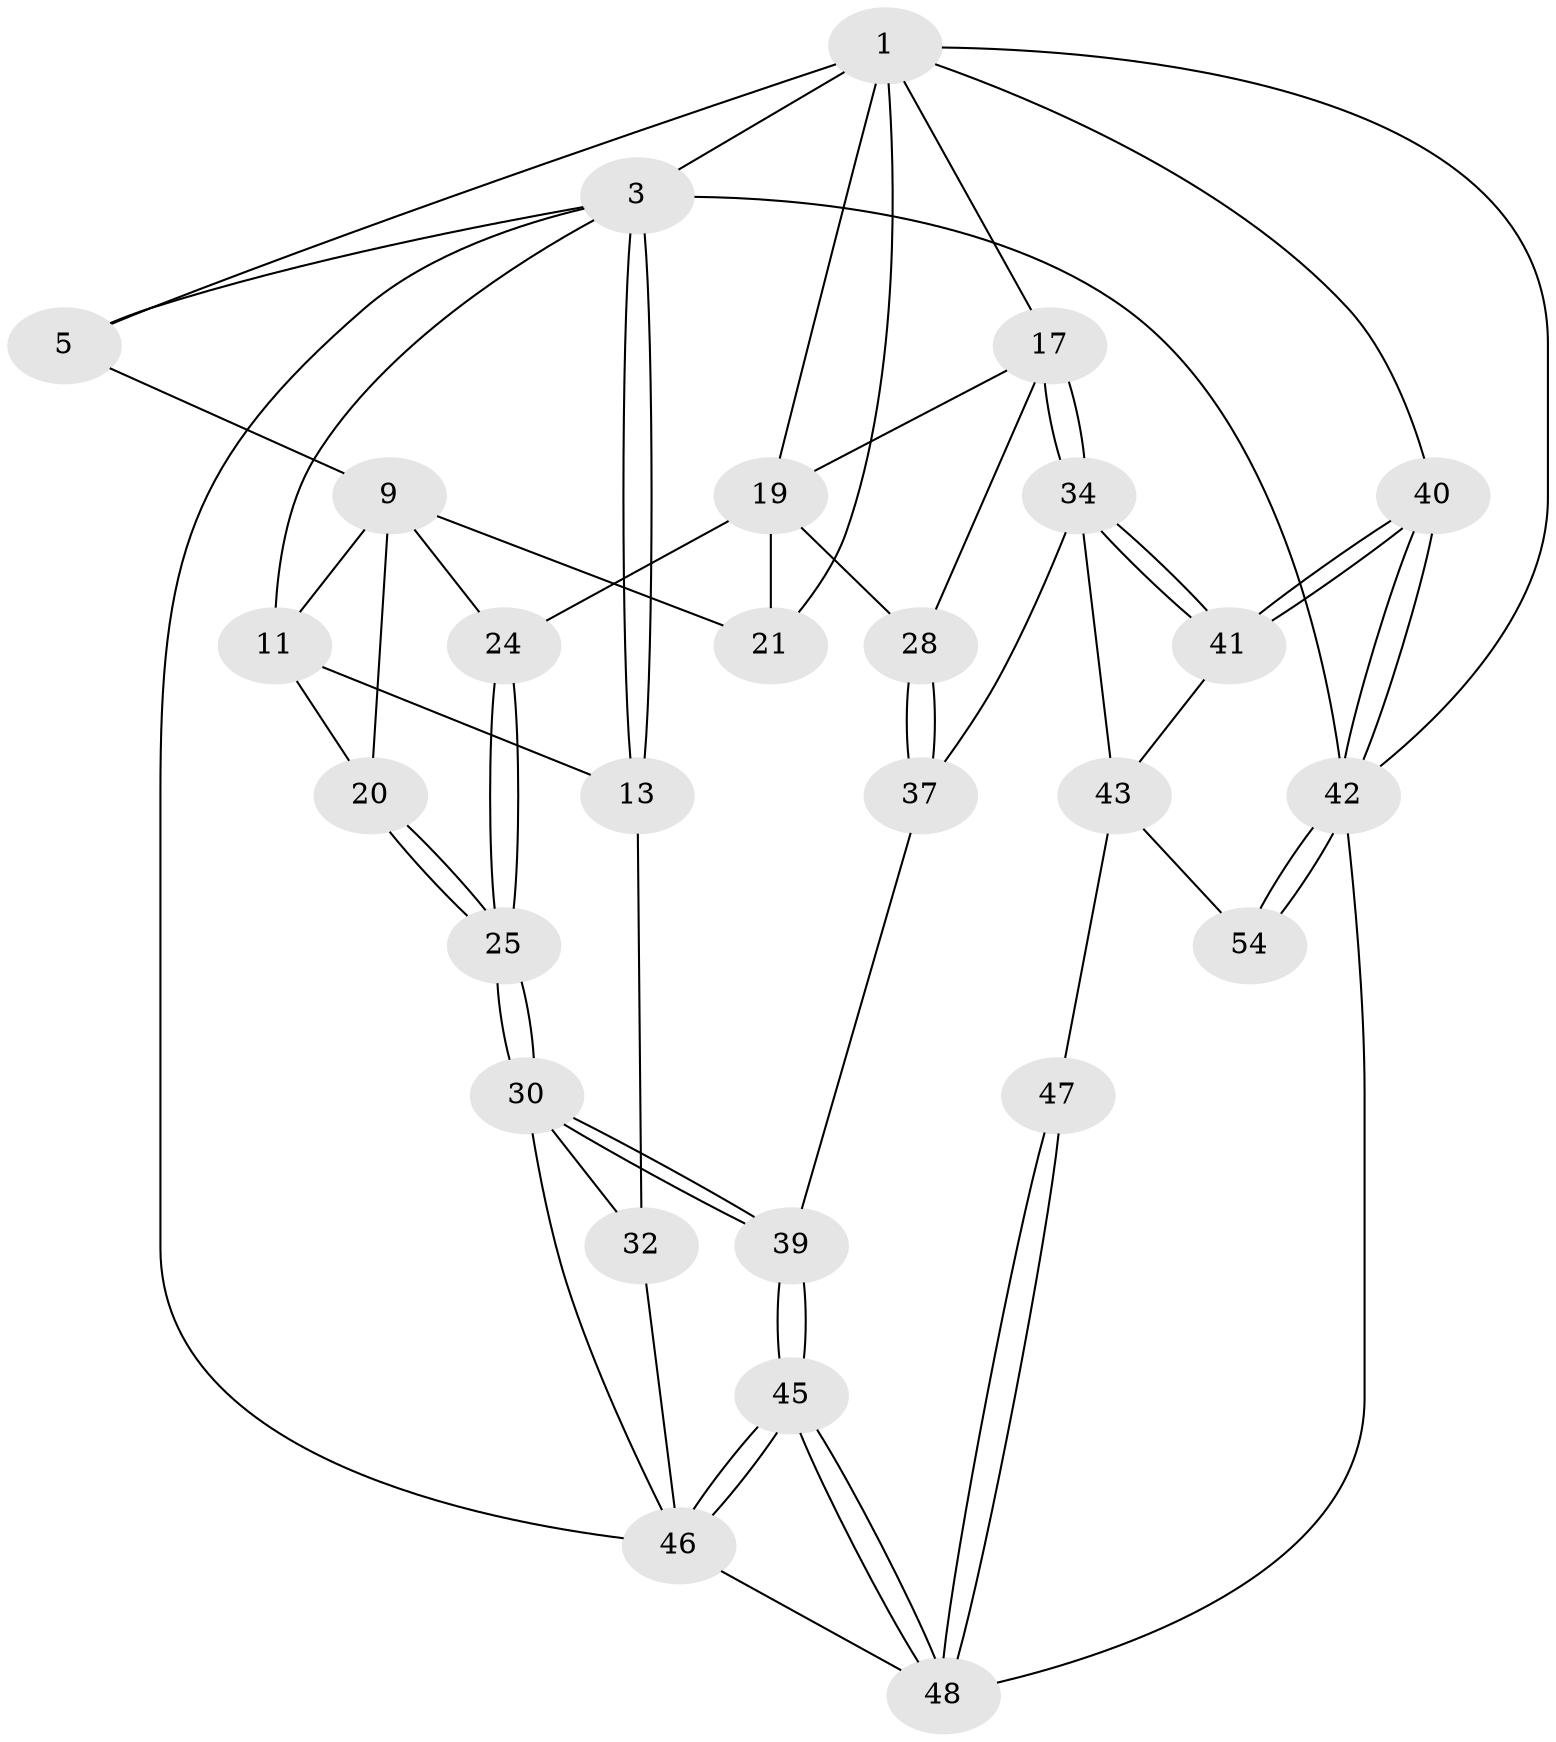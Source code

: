 // original degree distribution, {3: 0.03636363636363636, 5: 0.4727272727272727, 6: 0.21818181818181817, 4: 0.2727272727272727}
// Generated by graph-tools (version 1.1) at 2025/16/03/09/25 04:16:47]
// undirected, 27 vertices, 65 edges
graph export_dot {
graph [start="1"]
  node [color=gray90,style=filled];
  1 [pos="+0.6382426526973545+0",super="+2+6"];
  3 [pos="+0+0",super="+4+51"];
  5 [pos="+0.33579341789979217+0",super="+8"];
  9 [pos="+0.3421542753897224+0.15294032640764837",super="+10+22"];
  11 [pos="+0.27397027359652937+0.017707869667281766",super="+15"];
  13 [pos="+0+0.30431565607151245",super="+33+14"];
  17 [pos="+1+0",super="+18"];
  19 [pos="+0.6477829190563865+0.19103506619842595",super="+23"];
  20 [pos="+0.20494417748286378+0.24859079639087892"];
  21 [pos="+0.4594593173832735+0.18448493279343792"];
  24 [pos="+0.4207539398837256+0.28697995908985563"];
  25 [pos="+0.366537121695385+0.3563307093543759"];
  28 [pos="+0.7199724542206541+0.32944309269906336",super="+29"];
  30 [pos="+0.36544774218465687+0.4364521452392225",super="+31"];
  32 [pos="+0.07566752211649859+0.5834848482076956"];
  34 [pos="+0.8260752714767409+0.48734812720449705",super="+35"];
  37 [pos="+0.7250824956705348+0.5190356514117541",super="+38"];
  39 [pos="+0.5214478146459486+0.5231692621866225"];
  40 [pos="+1+0.6185657226547333"];
  41 [pos="+1+0.621992918462453"];
  42 [pos="+1+1",super="+55"];
  43 [pos="+0.9647062508160965+0.6816175973611386",super="+52+44"];
  45 [pos="+0.5149779836299085+0.8746091516958207"];
  46 [pos="+0.37145485783577836+0.7429097644926916",super="+49"];
  47 [pos="+0.6577945439745199+0.8497412873351342"];
  48 [pos="+0.5343927081550172+0.9220060258757015",super="+53"];
  54 [pos="+0.8810102199298139+0.9016279313973254"];
  1 -- 17;
  1 -- 3;
  1 -- 40;
  1 -- 42;
  1 -- 21;
  1 -- 19;
  1 -- 5;
  3 -- 13 [weight=3];
  3 -- 13;
  3 -- 11;
  3 -- 5;
  3 -- 42;
  3 -- 46;
  5 -- 9;
  9 -- 11;
  9 -- 20;
  9 -- 24;
  9 -- 21;
  11 -- 20;
  11 -- 13;
  13 -- 32;
  17 -- 34 [weight=2];
  17 -- 34;
  17 -- 19;
  17 -- 28;
  19 -- 24;
  19 -- 28;
  19 -- 21;
  20 -- 25;
  20 -- 25;
  24 -- 25;
  24 -- 25;
  25 -- 30;
  25 -- 30;
  28 -- 37 [weight=2];
  28 -- 37;
  30 -- 39;
  30 -- 39;
  30 -- 32;
  30 -- 46;
  32 -- 46;
  34 -- 41;
  34 -- 41;
  34 -- 37;
  34 -- 43;
  37 -- 39;
  39 -- 45;
  39 -- 45;
  40 -- 41;
  40 -- 41;
  40 -- 42;
  40 -- 42;
  41 -- 43;
  42 -- 54 [weight=2];
  42 -- 54;
  42 -- 48;
  43 -- 54;
  43 -- 47 [weight=2];
  45 -- 46;
  45 -- 46;
  45 -- 48;
  45 -- 48;
  46 -- 48;
  47 -- 48;
  47 -- 48;
}
